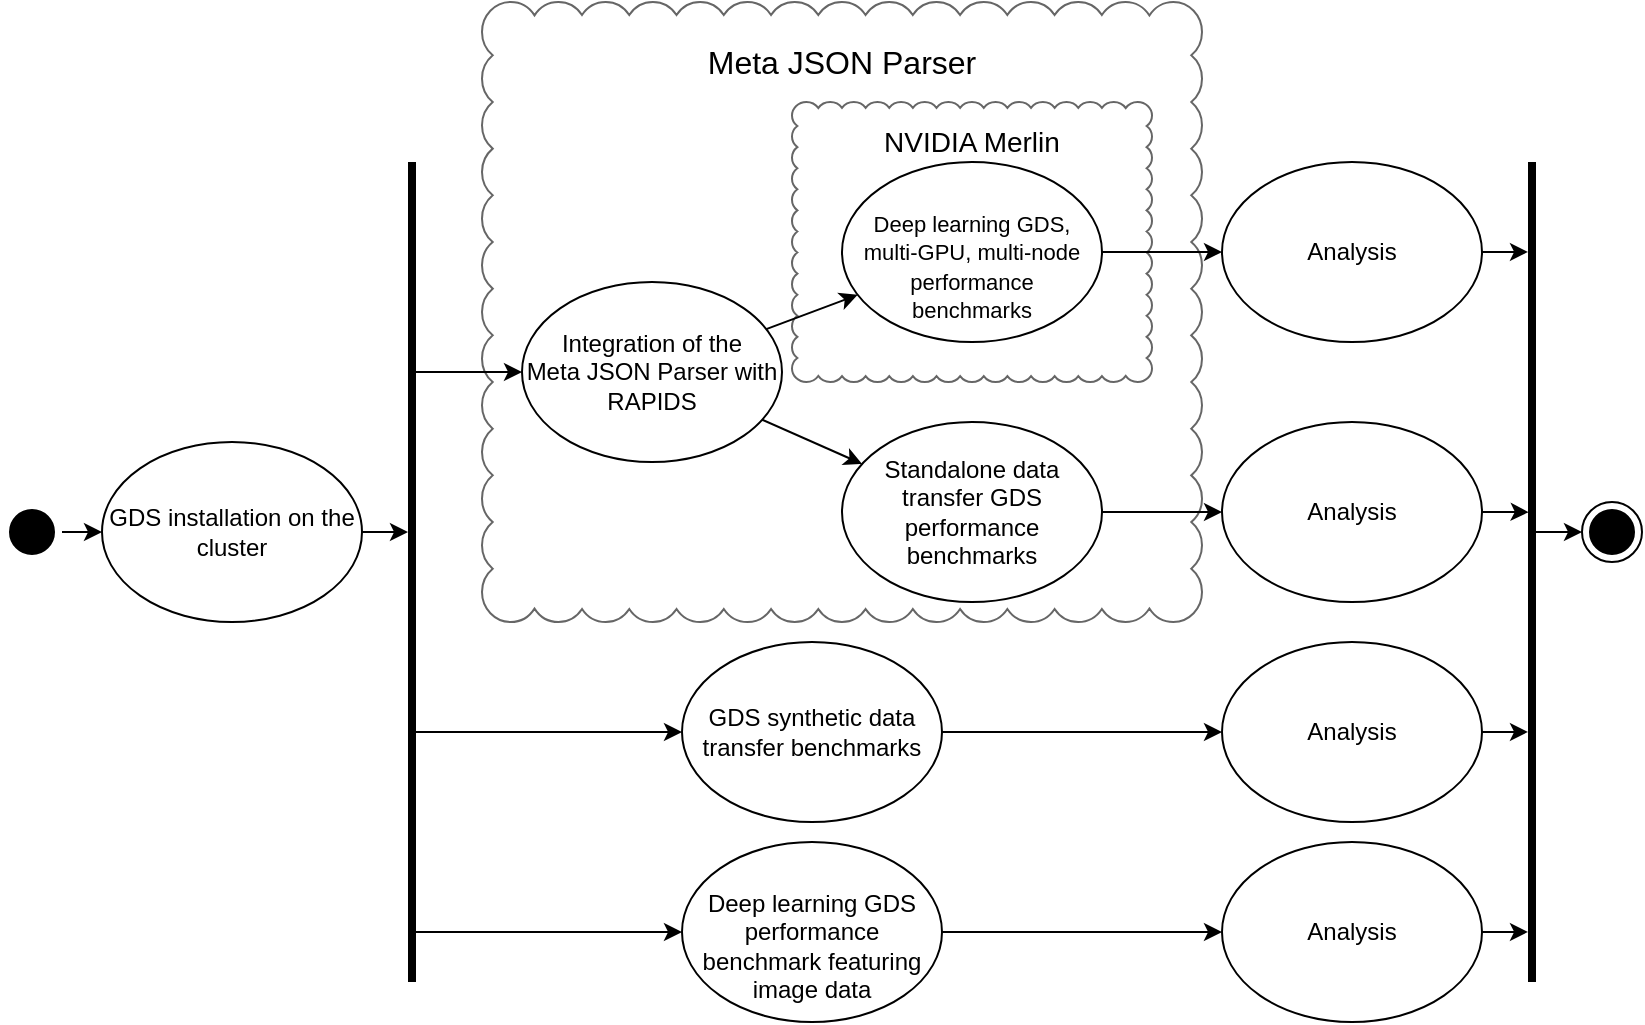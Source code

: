 <mxfile version="21.1.2" type="device">
  <diagram name="Strona-1" id="GYCSGjYCseN1pKUg0cuR">
    <mxGraphModel dx="1088" dy="1782" grid="1" gridSize="10" guides="1" tooltips="1" connect="1" arrows="1" fold="1" page="1" pageScale="1" pageWidth="827" pageHeight="1169" math="0" shadow="0">
      <root>
        <mxCell id="0" />
        <mxCell id="1" parent="0" />
        <mxCell id="PsTR37EE0edYduBBshiX-19" value="&lt;div style=&quot;font-size: 16px;&quot;&gt;&lt;font style=&quot;font-size: 16px;&quot;&gt;Meta JSON Parser&lt;/font&gt;&lt;/div&gt;&lt;div style=&quot;font-size: 16px;&quot;&gt;&lt;font style=&quot;font-size: 16px;&quot;&gt;&lt;br&gt;&lt;/font&gt;&lt;/div&gt;&lt;div style=&quot;font-size: 16px;&quot;&gt;&lt;font style=&quot;font-size: 16px;&quot;&gt;&lt;br&gt;&lt;/font&gt;&lt;/div&gt;&lt;div style=&quot;font-size: 16px;&quot;&gt;&lt;font style=&quot;font-size: 16px;&quot;&gt;&lt;br&gt;&lt;/font&gt;&lt;/div&gt;&lt;div style=&quot;font-size: 16px;&quot;&gt;&lt;font style=&quot;font-size: 16px;&quot;&gt;&lt;br&gt;&lt;/font&gt;&lt;/div&gt;&lt;div style=&quot;font-size: 16px;&quot;&gt;&lt;font style=&quot;font-size: 16px;&quot;&gt;&lt;br&gt;&lt;/font&gt;&lt;/div&gt;&lt;div style=&quot;font-size: 16px;&quot;&gt;&lt;font style=&quot;font-size: 16px;&quot;&gt;&lt;br&gt;&lt;/font&gt;&lt;/div&gt;&lt;div style=&quot;font-size: 16px;&quot;&gt;&lt;font style=&quot;font-size: 16px;&quot;&gt;&lt;br&gt;&lt;/font&gt;&lt;/div&gt;&lt;div style=&quot;font-size: 16px;&quot;&gt;&lt;font style=&quot;font-size: 16px;&quot;&gt;&lt;br&gt;&lt;/font&gt;&lt;/div&gt;&lt;div style=&quot;font-size: 16px;&quot;&gt;&lt;font style=&quot;font-size: 16px;&quot;&gt;&lt;br&gt;&lt;/font&gt;&lt;/div&gt;&lt;div style=&quot;font-size: 16px;&quot;&gt;&lt;font style=&quot;font-size: 16px;&quot;&gt;&lt;br&gt;&lt;/font&gt;&lt;/div&gt;&lt;div style=&quot;font-size: 16px;&quot;&gt;&lt;font style=&quot;font-size: 16px;&quot;&gt;&lt;br&gt;&lt;/font&gt;&lt;/div&gt;&lt;div style=&quot;font-size: 16px;&quot;&gt;&lt;font style=&quot;font-size: 16px;&quot;&gt;&lt;br&gt;&lt;/font&gt;&lt;/div&gt;&lt;div style=&quot;font-size: 16px;&quot;&gt;&lt;font style=&quot;font-size: 16px;&quot;&gt;&lt;br&gt;&lt;/font&gt;&lt;/div&gt;" style="whiteSpace=wrap;html=1;shape=mxgraph.basic.cloud_rect;strokeColor=#666666;" vertex="1" parent="1">
          <mxGeometry x="290" y="-60" width="360" height="310" as="geometry" />
        </mxCell>
        <mxCell id="PsTR37EE0edYduBBshiX-16" value="&lt;div style=&quot;font-size: 14px;&quot;&gt;&lt;font style=&quot;font-size: 14px;&quot;&gt;NVIDIA Merlin&lt;/font&gt;&lt;/div&gt;&lt;div style=&quot;font-size: 14px;&quot;&gt;&lt;font style=&quot;font-size: 14px;&quot;&gt;&lt;br&gt;&lt;/font&gt;&lt;/div&gt;&lt;div style=&quot;font-size: 14px;&quot;&gt;&lt;font style=&quot;font-size: 14px;&quot;&gt;&lt;br&gt;&lt;/font&gt;&lt;/div&gt;&lt;div style=&quot;font-size: 14px;&quot;&gt;&lt;font style=&quot;font-size: 14px;&quot;&gt;&lt;br&gt;&lt;/font&gt;&lt;/div&gt;&lt;div style=&quot;font-size: 14px;&quot;&gt;&lt;font style=&quot;font-size: 14px;&quot;&gt;&lt;br&gt;&lt;/font&gt;&lt;/div&gt;&lt;div style=&quot;font-size: 14px;&quot;&gt;&lt;font style=&quot;font-size: 14px;&quot;&gt;&lt;br&gt;&lt;/font&gt;&lt;/div&gt;&lt;div style=&quot;font-size: 14px;&quot;&gt;&lt;font style=&quot;font-size: 14px;&quot;&gt;&lt;br&gt;&lt;/font&gt;&lt;/div&gt;" style="whiteSpace=wrap;html=1;shape=mxgraph.basic.cloud_rect;strokeWidth=1;strokeColor=#666666;" vertex="1" parent="1">
          <mxGeometry x="445" y="-10" width="180" height="140" as="geometry" />
        </mxCell>
        <mxCell id="PsTR37EE0edYduBBshiX-28" style="edgeStyle=orthogonalEdgeStyle;rounded=0;orthogonalLoop=1;jettySize=auto;html=1;exitX=1;exitY=0.5;exitDx=0;exitDy=0;" edge="1" parent="1" source="PsTR37EE0edYduBBshiX-1" target="PsTR37EE0edYduBBshiX-20">
          <mxGeometry relative="1" as="geometry">
            <Array as="points">
              <mxPoint x="240" y="205" />
              <mxPoint x="240" y="205" />
            </Array>
          </mxGeometry>
        </mxCell>
        <mxCell id="PsTR37EE0edYduBBshiX-1" value="GDS installation on the cluster" style="ellipse;whiteSpace=wrap;html=1;" vertex="1" parent="1">
          <mxGeometry x="100" y="160" width="130" height="90" as="geometry" />
        </mxCell>
        <mxCell id="PsTR37EE0edYduBBshiX-2" value="" style="ellipse;html=1;shape=startState;fillColor=#000000;strokeColor=#000000;" vertex="1" parent="1">
          <mxGeometry x="50" y="190" width="30" height="30" as="geometry" />
        </mxCell>
        <mxCell id="PsTR37EE0edYduBBshiX-4" value="Integration of the&lt;br&gt;Meta JSON Parser with RAPIDS" style="ellipse;whiteSpace=wrap;html=1;" vertex="1" parent="1">
          <mxGeometry x="310" y="80" width="130" height="90" as="geometry" />
        </mxCell>
        <mxCell id="PsTR37EE0edYduBBshiX-25" style="edgeStyle=orthogonalEdgeStyle;rounded=0;orthogonalLoop=1;jettySize=auto;html=1;entryX=0;entryY=0.5;entryDx=0;entryDy=0;" edge="1" parent="1" source="PsTR37EE0edYduBBshiX-5" target="PsTR37EE0edYduBBshiX-37">
          <mxGeometry relative="1" as="geometry">
            <mxPoint x="570" y="430" as="targetPoint" />
            <Array as="points">
              <mxPoint x="580" y="405" />
              <mxPoint x="580" y="405" />
            </Array>
          </mxGeometry>
        </mxCell>
        <mxCell id="PsTR37EE0edYduBBshiX-5" value="&lt;br&gt;Deep learning GDS performance benchmark featuring image data" style="ellipse;whiteSpace=wrap;html=1;" vertex="1" parent="1">
          <mxGeometry x="390" y="360" width="130" height="90" as="geometry" />
        </mxCell>
        <mxCell id="PsTR37EE0edYduBBshiX-40" style="edgeStyle=orthogonalEdgeStyle;rounded=0;orthogonalLoop=1;jettySize=auto;html=1;" edge="1" parent="1" source="PsTR37EE0edYduBBshiX-6" target="PsTR37EE0edYduBBshiX-39">
          <mxGeometry relative="1" as="geometry" />
        </mxCell>
        <mxCell id="PsTR37EE0edYduBBshiX-6" value="Standalone data transfer GDS performance benchmarks" style="ellipse;whiteSpace=wrap;html=1;" vertex="1" parent="1">
          <mxGeometry x="470" y="150" width="130" height="90" as="geometry" />
        </mxCell>
        <mxCell id="PsTR37EE0edYduBBshiX-41" style="edgeStyle=orthogonalEdgeStyle;rounded=0;orthogonalLoop=1;jettySize=auto;html=1;entryX=0;entryY=0.5;entryDx=0;entryDy=0;" edge="1" parent="1" source="PsTR37EE0edYduBBshiX-7" target="PsTR37EE0edYduBBshiX-38">
          <mxGeometry relative="1" as="geometry" />
        </mxCell>
        <mxCell id="PsTR37EE0edYduBBshiX-7" value="&lt;p style=&quot;line-height: 120%;&quot; align=&quot;center&quot;&gt;&lt;font style=&quot;font-size: 11px;&quot;&gt;&lt;br&gt;Deep learning GDS, multi-GPU, multi-node performance&lt;br&gt;benchmarks&lt;br&gt;&lt;/font&gt;&lt;/p&gt;" style="ellipse;whiteSpace=wrap;html=1;align=center;" vertex="1" parent="1">
          <mxGeometry x="470" y="20" width="130" height="90" as="geometry" />
        </mxCell>
        <mxCell id="PsTR37EE0edYduBBshiX-24" style="edgeStyle=orthogonalEdgeStyle;rounded=0;orthogonalLoop=1;jettySize=auto;html=1;entryX=0;entryY=0.5;entryDx=0;entryDy=0;" edge="1" parent="1" source="PsTR37EE0edYduBBshiX-8" target="PsTR37EE0edYduBBshiX-36">
          <mxGeometry relative="1" as="geometry" />
        </mxCell>
        <mxCell id="PsTR37EE0edYduBBshiX-8" value="GDS synthetic data transfer benchmarks" style="ellipse;whiteSpace=wrap;html=1;" vertex="1" parent="1">
          <mxGeometry x="390" y="260" width="130" height="90" as="geometry" />
        </mxCell>
        <mxCell id="PsTR37EE0edYduBBshiX-9" value="" style="endArrow=classic;html=1;rounded=0;entryX=0;entryY=0.5;entryDx=0;entryDy=0;" edge="1" parent="1" source="PsTR37EE0edYduBBshiX-20" target="PsTR37EE0edYduBBshiX-8">
          <mxGeometry width="50" height="50" relative="1" as="geometry">
            <mxPoint x="250" y="190" as="sourcePoint" />
            <mxPoint x="300" y="140" as="targetPoint" />
          </mxGeometry>
        </mxCell>
        <mxCell id="PsTR37EE0edYduBBshiX-10" value="" style="endArrow=classic;html=1;rounded=0;entryX=0;entryY=0.5;entryDx=0;entryDy=0;" edge="1" parent="1" source="PsTR37EE0edYduBBshiX-20" target="PsTR37EE0edYduBBshiX-5">
          <mxGeometry width="50" height="50" relative="1" as="geometry">
            <mxPoint x="250" y="410" as="sourcePoint" />
            <mxPoint x="300" y="360" as="targetPoint" />
          </mxGeometry>
        </mxCell>
        <mxCell id="PsTR37EE0edYduBBshiX-11" value="" style="endArrow=classic;html=1;rounded=0;entryX=0;entryY=0.5;entryDx=0;entryDy=0;" edge="1" parent="1" source="PsTR37EE0edYduBBshiX-20" target="PsTR37EE0edYduBBshiX-4">
          <mxGeometry width="50" height="50" relative="1" as="geometry">
            <mxPoint x="250" y="220" as="sourcePoint" />
            <mxPoint x="300" y="170" as="targetPoint" />
          </mxGeometry>
        </mxCell>
        <mxCell id="PsTR37EE0edYduBBshiX-12" value="" style="endArrow=classic;html=1;rounded=0;" edge="1" parent="1" source="PsTR37EE0edYduBBshiX-4" target="PsTR37EE0edYduBBshiX-6">
          <mxGeometry width="50" height="50" relative="1" as="geometry">
            <mxPoint x="430" y="200" as="sourcePoint" />
            <mxPoint x="480" y="150" as="targetPoint" />
          </mxGeometry>
        </mxCell>
        <mxCell id="PsTR37EE0edYduBBshiX-13" value="" style="endArrow=classic;html=1;rounded=0;" edge="1" parent="1" source="PsTR37EE0edYduBBshiX-4" target="PsTR37EE0edYduBBshiX-7">
          <mxGeometry width="50" height="50" relative="1" as="geometry">
            <mxPoint x="440" y="170" as="sourcePoint" />
            <mxPoint x="490" y="120" as="targetPoint" />
          </mxGeometry>
        </mxCell>
        <mxCell id="PsTR37EE0edYduBBshiX-20" value="" style="line;strokeWidth=4;direction=south;html=1;perimeter=backbonePerimeter;points=[];outlineConnect=0;" vertex="1" parent="1">
          <mxGeometry x="250" y="20" width="10" height="410" as="geometry" />
        </mxCell>
        <mxCell id="PsTR37EE0edYduBBshiX-23" value="" style="line;strokeWidth=4;direction=south;html=1;perimeter=backbonePerimeter;points=[];outlineConnect=0;" vertex="1" parent="1">
          <mxGeometry x="810" y="20" width="10" height="410" as="geometry" />
        </mxCell>
        <mxCell id="PsTR37EE0edYduBBshiX-29" value="" style="ellipse;html=1;shape=endState;fillColor=#000000;strokeColor=#000000;" vertex="1" parent="1">
          <mxGeometry x="840" y="190" width="30" height="30" as="geometry" />
        </mxCell>
        <mxCell id="PsTR37EE0edYduBBshiX-31" value="" style="endArrow=classic;html=1;rounded=0;entryX=0;entryY=0.5;entryDx=0;entryDy=0;" edge="1" parent="1" source="PsTR37EE0edYduBBshiX-23" target="PsTR37EE0edYduBBshiX-29">
          <mxGeometry width="50" height="50" relative="1" as="geometry">
            <mxPoint x="660" y="280" as="sourcePoint" />
            <mxPoint x="710" y="230" as="targetPoint" />
          </mxGeometry>
        </mxCell>
        <mxCell id="PsTR37EE0edYduBBshiX-32" style="edgeStyle=orthogonalEdgeStyle;rounded=0;orthogonalLoop=1;jettySize=auto;html=1;entryX=0;entryY=0.5;entryDx=0;entryDy=0;exitX=1;exitY=0.5;exitDx=0;exitDy=0;" edge="1" parent="1" source="PsTR37EE0edYduBBshiX-2" target="PsTR37EE0edYduBBshiX-1">
          <mxGeometry relative="1" as="geometry">
            <mxPoint x="240" y="265" as="sourcePoint" />
            <mxPoint x="263" y="265" as="targetPoint" />
            <Array as="points">
              <mxPoint x="80" y="205" />
            </Array>
          </mxGeometry>
        </mxCell>
        <mxCell id="PsTR37EE0edYduBBshiX-36" value="Analysis" style="ellipse;whiteSpace=wrap;html=1;" vertex="1" parent="1">
          <mxGeometry x="660" y="260" width="130" height="90" as="geometry" />
        </mxCell>
        <mxCell id="PsTR37EE0edYduBBshiX-37" value="Analysis" style="ellipse;whiteSpace=wrap;html=1;" vertex="1" parent="1">
          <mxGeometry x="660" y="360" width="130" height="90" as="geometry" />
        </mxCell>
        <mxCell id="PsTR37EE0edYduBBshiX-38" value="Analysis" style="ellipse;whiteSpace=wrap;html=1;" vertex="1" parent="1">
          <mxGeometry x="660" y="20" width="130" height="90" as="geometry" />
        </mxCell>
        <mxCell id="PsTR37EE0edYduBBshiX-45" style="edgeStyle=orthogonalEdgeStyle;rounded=0;orthogonalLoop=1;jettySize=auto;html=1;entryX=0.427;entryY=0.665;entryDx=0;entryDy=0;entryPerimeter=0;" edge="1" parent="1" source="PsTR37EE0edYduBBshiX-39" target="PsTR37EE0edYduBBshiX-23">
          <mxGeometry relative="1" as="geometry" />
        </mxCell>
        <mxCell id="PsTR37EE0edYduBBshiX-39" value="Analysis" style="ellipse;whiteSpace=wrap;html=1;" vertex="1" parent="1">
          <mxGeometry x="660" y="150" width="130" height="90" as="geometry" />
        </mxCell>
        <mxCell id="PsTR37EE0edYduBBshiX-46" style="edgeStyle=orthogonalEdgeStyle;rounded=0;orthogonalLoop=1;jettySize=auto;html=1;entryX=0.427;entryY=0.665;entryDx=0;entryDy=0;entryPerimeter=0;" edge="1" parent="1">
          <mxGeometry relative="1" as="geometry">
            <mxPoint x="790" y="304.95" as="sourcePoint" />
            <mxPoint x="813" y="304.95" as="targetPoint" />
          </mxGeometry>
        </mxCell>
        <mxCell id="PsTR37EE0edYduBBshiX-48" style="edgeStyle=orthogonalEdgeStyle;rounded=0;orthogonalLoop=1;jettySize=auto;html=1;entryX=0.427;entryY=0.665;entryDx=0;entryDy=0;entryPerimeter=0;" edge="1" parent="1">
          <mxGeometry relative="1" as="geometry">
            <mxPoint x="790" y="404.95" as="sourcePoint" />
            <mxPoint x="813" y="404.95" as="targetPoint" />
          </mxGeometry>
        </mxCell>
        <mxCell id="PsTR37EE0edYduBBshiX-49" style="edgeStyle=orthogonalEdgeStyle;rounded=0;orthogonalLoop=1;jettySize=auto;html=1;entryX=0.427;entryY=0.665;entryDx=0;entryDy=0;entryPerimeter=0;" edge="1" parent="1">
          <mxGeometry relative="1" as="geometry">
            <mxPoint x="790" y="64.95" as="sourcePoint" />
            <mxPoint x="813" y="64.95" as="targetPoint" />
          </mxGeometry>
        </mxCell>
      </root>
    </mxGraphModel>
  </diagram>
</mxfile>
